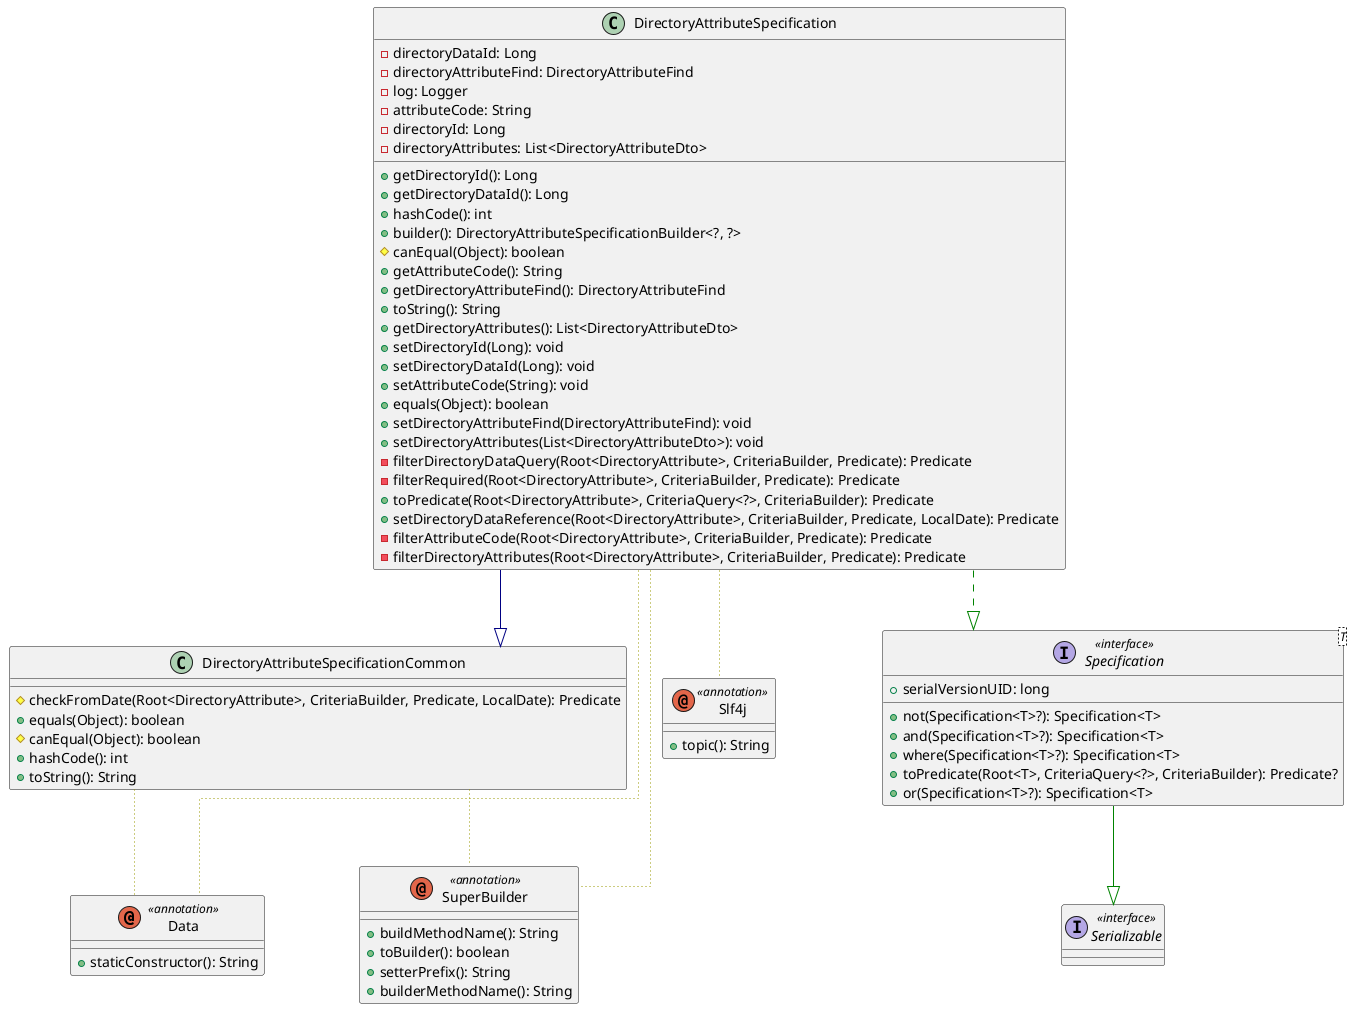 
@startuml

!theme _none_
top to bottom direction
skinparam linetype ortho

annotation Data << annotation >> {
  + staticConstructor(): String
}
class DirectoryAttributeSpecification {
  - directoryDataId: Long
  - directoryAttributeFind: DirectoryAttributeFind
  - log: Logger
  - attributeCode: String
  - directoryId: Long
  - directoryAttributes: List<DirectoryAttributeDto>
  + getDirectoryId(): Long
  + getDirectoryDataId(): Long
  + hashCode(): int
  + builder(): DirectoryAttributeSpecificationBuilder<?, ?>
  # canEqual(Object): boolean
  + getAttributeCode(): String
  + getDirectoryAttributeFind(): DirectoryAttributeFind
  + toString(): String
  + getDirectoryAttributes(): List<DirectoryAttributeDto>
  + setDirectoryId(Long): void
  + setDirectoryDataId(Long): void
  + setAttributeCode(String): void
  + equals(Object): boolean
  + setDirectoryAttributeFind(DirectoryAttributeFind): void
  + setDirectoryAttributes(List<DirectoryAttributeDto>): void
  - filterDirectoryDataQuery(Root<DirectoryAttribute>, CriteriaBuilder, Predicate): Predicate
  - filterRequired(Root<DirectoryAttribute>, CriteriaBuilder, Predicate): Predicate
  + toPredicate(Root<DirectoryAttribute>, CriteriaQuery<?>, CriteriaBuilder): Predicate
  + setDirectoryDataReference(Root<DirectoryAttribute>, CriteriaBuilder, Predicate, LocalDate): Predicate
  - filterAttributeCode(Root<DirectoryAttribute>, CriteriaBuilder, Predicate): Predicate
  - filterDirectoryAttributes(Root<DirectoryAttribute>, CriteriaBuilder, Predicate): Predicate
}
class DirectoryAttributeSpecificationCommon {
  # checkFromDate(Root<DirectoryAttribute>, CriteriaBuilder, Predicate, LocalDate): Predicate
  + equals(Object): boolean
  # canEqual(Object): boolean
  + hashCode(): int
  + toString(): String
}
interface Serializable << interface >>
annotation Slf4j << annotation >> {
  + topic(): String
}
interface Specification<T> << interface >> {
  + serialVersionUID: long
  + not(Specification<T>?): Specification<T>
  + and(Specification<T>?): Specification<T>
  + where(Specification<T>?): Specification<T>
  + toPredicate(Root<T>, CriteriaQuery<?>, CriteriaBuilder): Predicate?
  + or(Specification<T>?): Specification<T>
}
annotation SuperBuilder << annotation >> {
  + buildMethodName(): String
  + toBuilder(): boolean
  + setterPrefix(): String
  + builderMethodName(): String
}

DirectoryAttributeSpecification        -[#999900,dotted]-  Data                                  
DirectoryAttributeSpecification        -[#000082,plain]-^  DirectoryAttributeSpecificationCommon 
DirectoryAttributeSpecification        -[#999900,dotted]-  Slf4j                                 
DirectoryAttributeSpecification        -[#008200,dashed]-^  Specification                         
DirectoryAttributeSpecification        -[#999900,dotted]-  SuperBuilder                          
DirectoryAttributeSpecificationCommon  -[#999900,dotted]-  Data                                  
DirectoryAttributeSpecificationCommon  -[#999900,dotted]-  SuperBuilder                          
Specification                          -[#008200,plain]-^  Serializable                          
@enduml

